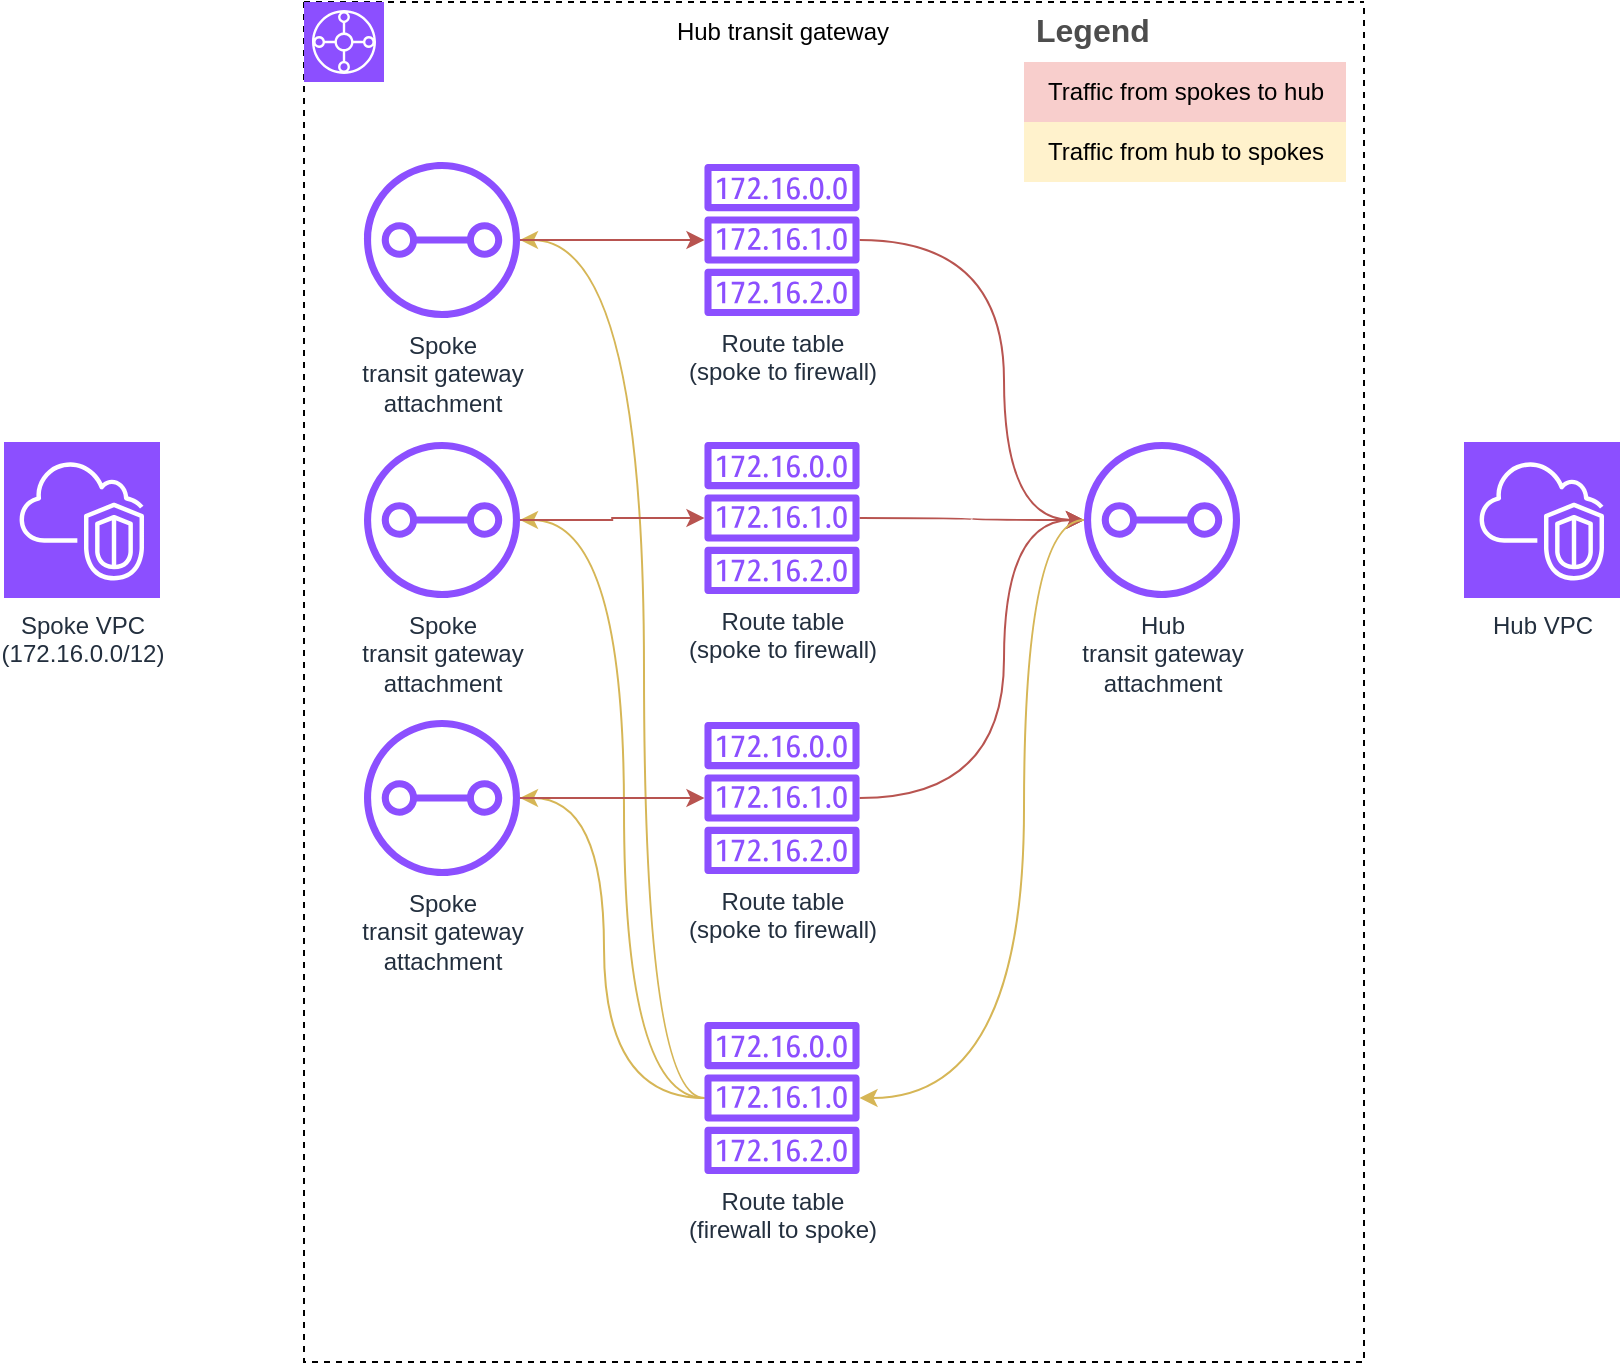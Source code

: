 <mxfile version="26.1.1">
  <diagram name="Page-1" id="tYWkpFjugVyIhqSa52aw">
    <mxGraphModel dx="1434" dy="749" grid="1" gridSize="10" guides="1" tooltips="1" connect="1" arrows="1" fold="1" page="1" pageScale="1" pageWidth="850" pageHeight="1100" math="0" shadow="0">
      <root>
        <mxCell id="0" />
        <mxCell id="1" parent="0" />
        <mxCell id="ZivhqzZswGJpU1-0bC7G-1" value="" style="swimlane;startSize=0;dashed=1;" vertex="1" parent="1">
          <mxGeometry x="160" y="80" width="530" height="680" as="geometry" />
        </mxCell>
        <mxCell id="ZivhqzZswGJpU1-0bC7G-2" value="" style="sketch=0;points=[[0,0,0],[0.25,0,0],[0.5,0,0],[0.75,0,0],[1,0,0],[0,1,0],[0.25,1,0],[0.5,1,0],[0.75,1,0],[1,1,0],[0,0.25,0],[0,0.5,0],[0,0.75,0],[1,0.25,0],[1,0.5,0],[1,0.75,0]];outlineConnect=0;fontColor=#232F3E;fillColor=#8C4FFF;strokeColor=#ffffff;dashed=0;verticalLabelPosition=bottom;verticalAlign=top;align=center;html=1;fontSize=12;fontStyle=0;aspect=fixed;shape=mxgraph.aws4.resourceIcon;resIcon=mxgraph.aws4.transit_gateway;" vertex="1" parent="ZivhqzZswGJpU1-0bC7G-1">
          <mxGeometry width="40" height="40" as="geometry" />
        </mxCell>
        <mxCell id="ZivhqzZswGJpU1-0bC7G-3" style="edgeStyle=orthogonalEdgeStyle;rounded=0;orthogonalLoop=1;jettySize=auto;html=1;curved=1;fillColor=#fff2cc;strokeColor=#d6b656;" edge="1" parent="ZivhqzZswGJpU1-0bC7G-1" source="ZivhqzZswGJpU1-0bC7G-6" target="ZivhqzZswGJpU1-0bC7G-18">
          <mxGeometry relative="1" as="geometry">
            <Array as="points">
              <mxPoint x="150" y="548" />
              <mxPoint x="150" y="398" />
            </Array>
          </mxGeometry>
        </mxCell>
        <mxCell id="ZivhqzZswGJpU1-0bC7G-4" style="edgeStyle=orthogonalEdgeStyle;rounded=0;orthogonalLoop=1;jettySize=auto;html=1;curved=1;fillColor=#fff2cc;strokeColor=#d6b656;" edge="1" parent="ZivhqzZswGJpU1-0bC7G-1" source="ZivhqzZswGJpU1-0bC7G-6" target="ZivhqzZswGJpU1-0bC7G-16">
          <mxGeometry relative="1" as="geometry">
            <Array as="points">
              <mxPoint x="160" y="548" />
              <mxPoint x="160" y="259" />
            </Array>
          </mxGeometry>
        </mxCell>
        <mxCell id="ZivhqzZswGJpU1-0bC7G-5" style="edgeStyle=orthogonalEdgeStyle;rounded=0;orthogonalLoop=1;jettySize=auto;html=1;curved=1;fillColor=#fff2cc;strokeColor=#d6b656;" edge="1" parent="ZivhqzZswGJpU1-0bC7G-1" source="ZivhqzZswGJpU1-0bC7G-6" target="ZivhqzZswGJpU1-0bC7G-14">
          <mxGeometry relative="1" as="geometry">
            <Array as="points">
              <mxPoint x="170" y="548" />
              <mxPoint x="170" y="119" />
            </Array>
          </mxGeometry>
        </mxCell>
        <mxCell id="ZivhqzZswGJpU1-0bC7G-6" value="&lt;div&gt;Route table&lt;/div&gt;&lt;div&gt;(firewall to spoke)&lt;/div&gt;" style="sketch=0;outlineConnect=0;fontColor=#232F3E;gradientColor=none;fillColor=#8C4FFF;strokeColor=none;dashed=0;verticalLabelPosition=bottom;verticalAlign=top;align=center;html=1;fontSize=12;fontStyle=0;aspect=fixed;pointerEvents=1;shape=mxgraph.aws4.route_table;" vertex="1" parent="ZivhqzZswGJpU1-0bC7G-1">
          <mxGeometry x="200" y="510" width="78" height="76" as="geometry" />
        </mxCell>
        <mxCell id="ZivhqzZswGJpU1-0bC7G-7" style="edgeStyle=orthogonalEdgeStyle;rounded=0;orthogonalLoop=1;jettySize=auto;html=1;curved=1;strokeColor=#b85450;fillColor=#f8cecc;" edge="1" parent="ZivhqzZswGJpU1-0bC7G-1" source="ZivhqzZswGJpU1-0bC7G-8" target="ZivhqzZswGJpU1-0bC7G-20">
          <mxGeometry relative="1" as="geometry">
            <Array as="points">
              <mxPoint x="350" y="119" />
              <mxPoint x="350" y="259" />
            </Array>
          </mxGeometry>
        </mxCell>
        <mxCell id="ZivhqzZswGJpU1-0bC7G-8" value="&lt;div&gt;Route table&lt;/div&gt;&lt;div&gt;(spoke to firewall)&lt;/div&gt;" style="sketch=0;outlineConnect=0;fontColor=#232F3E;gradientColor=none;fillColor=#8C4FFF;strokeColor=none;dashed=0;verticalLabelPosition=bottom;verticalAlign=top;align=center;html=1;fontSize=12;fontStyle=0;aspect=fixed;pointerEvents=1;shape=mxgraph.aws4.route_table;" vertex="1" parent="ZivhqzZswGJpU1-0bC7G-1">
          <mxGeometry x="200" y="81" width="78" height="76" as="geometry" />
        </mxCell>
        <mxCell id="ZivhqzZswGJpU1-0bC7G-9" style="edgeStyle=orthogonalEdgeStyle;rounded=0;orthogonalLoop=1;jettySize=auto;html=1;curved=1;fillColor=#f8cecc;strokeColor=#b85450;" edge="1" parent="ZivhqzZswGJpU1-0bC7G-1" source="ZivhqzZswGJpU1-0bC7G-10" target="ZivhqzZswGJpU1-0bC7G-20">
          <mxGeometry relative="1" as="geometry">
            <Array as="points">
              <mxPoint x="350" y="398" />
              <mxPoint x="350" y="259" />
            </Array>
          </mxGeometry>
        </mxCell>
        <mxCell id="ZivhqzZswGJpU1-0bC7G-10" value="&lt;div&gt;Route table&lt;/div&gt;&lt;div&gt;(spoke to firewall)&lt;/div&gt;" style="sketch=0;outlineConnect=0;fontColor=#232F3E;gradientColor=none;fillColor=#8C4FFF;strokeColor=none;dashed=0;verticalLabelPosition=bottom;verticalAlign=top;align=center;html=1;fontSize=12;fontStyle=0;aspect=fixed;pointerEvents=1;shape=mxgraph.aws4.route_table;" vertex="1" parent="ZivhqzZswGJpU1-0bC7G-1">
          <mxGeometry x="200" y="360" width="78" height="76" as="geometry" />
        </mxCell>
        <mxCell id="ZivhqzZswGJpU1-0bC7G-11" style="edgeStyle=orthogonalEdgeStyle;rounded=0;orthogonalLoop=1;jettySize=auto;html=1;curved=1;fillColor=#f8cecc;strokeColor=#b85450;" edge="1" parent="ZivhqzZswGJpU1-0bC7G-1" source="ZivhqzZswGJpU1-0bC7G-12" target="ZivhqzZswGJpU1-0bC7G-20">
          <mxGeometry relative="1" as="geometry" />
        </mxCell>
        <mxCell id="ZivhqzZswGJpU1-0bC7G-12" value="&lt;div&gt;Route table&lt;/div&gt;&lt;div&gt;(spoke to firewall)&lt;/div&gt;" style="sketch=0;outlineConnect=0;fontColor=#232F3E;gradientColor=none;fillColor=#8C4FFF;strokeColor=none;dashed=0;verticalLabelPosition=bottom;verticalAlign=top;align=center;html=1;fontSize=12;fontStyle=0;aspect=fixed;pointerEvents=1;shape=mxgraph.aws4.route_table;" vertex="1" parent="ZivhqzZswGJpU1-0bC7G-1">
          <mxGeometry x="200" y="220" width="78" height="76" as="geometry" />
        </mxCell>
        <mxCell id="ZivhqzZswGJpU1-0bC7G-13" style="edgeStyle=orthogonalEdgeStyle;rounded=0;orthogonalLoop=1;jettySize=auto;html=1;fontColor=#EA6B66;strokeColor=#b85450;fillColor=#f8cecc;" edge="1" parent="ZivhqzZswGJpU1-0bC7G-1" source="ZivhqzZswGJpU1-0bC7G-14" target="ZivhqzZswGJpU1-0bC7G-8">
          <mxGeometry relative="1" as="geometry" />
        </mxCell>
        <mxCell id="ZivhqzZswGJpU1-0bC7G-14" value="&lt;div&gt;Spoke&lt;/div&gt;&lt;div&gt;transit gateway&lt;/div&gt;&lt;div&gt;attachment&lt;/div&gt;" style="sketch=0;outlineConnect=0;fontColor=#232F3E;gradientColor=none;fillColor=#8C4FFF;strokeColor=none;dashed=0;verticalLabelPosition=bottom;verticalAlign=top;align=center;html=1;fontSize=12;fontStyle=0;aspect=fixed;pointerEvents=1;shape=mxgraph.aws4.transit_gateway_attachment;" vertex="1" parent="ZivhqzZswGJpU1-0bC7G-1">
          <mxGeometry x="30" y="80" width="78" height="78" as="geometry" />
        </mxCell>
        <mxCell id="ZivhqzZswGJpU1-0bC7G-15" style="edgeStyle=orthogonalEdgeStyle;rounded=0;orthogonalLoop=1;jettySize=auto;html=1;strokeColor=#b85450;fillColor=#f8cecc;" edge="1" parent="ZivhqzZswGJpU1-0bC7G-1" source="ZivhqzZswGJpU1-0bC7G-16" target="ZivhqzZswGJpU1-0bC7G-12">
          <mxGeometry relative="1" as="geometry" />
        </mxCell>
        <mxCell id="ZivhqzZswGJpU1-0bC7G-16" value="&lt;div&gt;Spoke&lt;/div&gt;&lt;div&gt;transit gateway&lt;/div&gt;&lt;div&gt;attachment&lt;/div&gt;" style="sketch=0;outlineConnect=0;fontColor=#232F3E;gradientColor=none;fillColor=#8C4FFF;strokeColor=none;dashed=0;verticalLabelPosition=bottom;verticalAlign=top;align=center;html=1;fontSize=12;fontStyle=0;aspect=fixed;pointerEvents=1;shape=mxgraph.aws4.transit_gateway_attachment;" vertex="1" parent="ZivhqzZswGJpU1-0bC7G-1">
          <mxGeometry x="30" y="220" width="78" height="78" as="geometry" />
        </mxCell>
        <mxCell id="ZivhqzZswGJpU1-0bC7G-17" style="edgeStyle=orthogonalEdgeStyle;rounded=0;orthogonalLoop=1;jettySize=auto;html=1;fillColor=#f8cecc;strokeColor=#b85450;" edge="1" parent="ZivhqzZswGJpU1-0bC7G-1" source="ZivhqzZswGJpU1-0bC7G-18" target="ZivhqzZswGJpU1-0bC7G-10">
          <mxGeometry relative="1" as="geometry" />
        </mxCell>
        <mxCell id="ZivhqzZswGJpU1-0bC7G-18" value="&lt;div&gt;Spoke&lt;/div&gt;&lt;div&gt;transit gateway&lt;/div&gt;&lt;div&gt;attachment&lt;/div&gt;" style="sketch=0;outlineConnect=0;fontColor=#232F3E;gradientColor=none;fillColor=#8C4FFF;strokeColor=none;dashed=0;verticalLabelPosition=bottom;verticalAlign=top;align=center;html=1;fontSize=12;fontStyle=0;aspect=fixed;pointerEvents=1;shape=mxgraph.aws4.transit_gateway_attachment;" vertex="1" parent="ZivhqzZswGJpU1-0bC7G-1">
          <mxGeometry x="30" y="359" width="78" height="78" as="geometry" />
        </mxCell>
        <mxCell id="ZivhqzZswGJpU1-0bC7G-19" style="edgeStyle=orthogonalEdgeStyle;rounded=0;orthogonalLoop=1;jettySize=auto;html=1;curved=1;fillColor=#fff2cc;strokeColor=#d6b656;" edge="1" parent="ZivhqzZswGJpU1-0bC7G-1" source="ZivhqzZswGJpU1-0bC7G-20" target="ZivhqzZswGJpU1-0bC7G-6">
          <mxGeometry relative="1" as="geometry">
            <Array as="points">
              <mxPoint x="360" y="259" />
              <mxPoint x="360" y="548" />
            </Array>
          </mxGeometry>
        </mxCell>
        <mxCell id="ZivhqzZswGJpU1-0bC7G-20" value="&lt;div&gt;Hub&lt;/div&gt;&lt;div&gt;transit gateway&lt;/div&gt;&lt;div&gt;attachment&lt;/div&gt;" style="sketch=0;outlineConnect=0;fontColor=#232F3E;gradientColor=none;fillColor=#8C4FFF;strokeColor=none;dashed=0;verticalLabelPosition=bottom;verticalAlign=top;align=center;html=1;fontSize=12;fontStyle=0;aspect=fixed;pointerEvents=1;shape=mxgraph.aws4.transit_gateway_attachment;" vertex="1" parent="ZivhqzZswGJpU1-0bC7G-1">
          <mxGeometry x="390" y="220" width="78" height="78" as="geometry" />
        </mxCell>
        <mxCell id="ZivhqzZswGJpU1-0bC7G-21" value="Hub transit gateway" style="text;html=1;align=center;verticalAlign=middle;resizable=0;points=[];autosize=1;strokeColor=none;fillColor=none;" vertex="1" parent="ZivhqzZswGJpU1-0bC7G-1">
          <mxGeometry x="174" width="130" height="30" as="geometry" />
        </mxCell>
        <mxCell id="ZivhqzZswGJpU1-0bC7G-22" value="Legend" style="shape=table;startSize=30;container=1;collapsible=0;childLayout=tableLayout;fontSize=16;align=left;verticalAlign=top;fillColor=none;strokeColor=none;fontColor=#4D4D4D;fontStyle=1;spacingLeft=6;spacing=0;resizable=0;" vertex="1" parent="ZivhqzZswGJpU1-0bC7G-1">
          <mxGeometry x="360" width="161" height="90" as="geometry" />
        </mxCell>
        <mxCell id="ZivhqzZswGJpU1-0bC7G-23" value="" style="shape=tableRow;horizontal=0;startSize=0;swimlaneHead=0;swimlaneBody=0;strokeColor=inherit;top=0;left=0;bottom=0;right=0;collapsible=0;dropTarget=0;fillColor=none;points=[[0,0.5],[1,0.5]];portConstraint=eastwest;fontSize=12;" vertex="1" parent="ZivhqzZswGJpU1-0bC7G-22">
          <mxGeometry y="30" width="161" height="30" as="geometry" />
        </mxCell>
        <mxCell id="ZivhqzZswGJpU1-0bC7G-24" value="Traffic from spokes to hub" style="shape=partialRectangle;html=1;whiteSpace=wrap;connectable=0;strokeColor=#b85450;overflow=hidden;fillColor=#f8cecc;top=0;left=0;bottom=0;right=0;pointerEvents=1;fontSize=12;align=left;spacingLeft=10;spacingRight=4;" vertex="1" parent="ZivhqzZswGJpU1-0bC7G-23">
          <mxGeometry width="161" height="30" as="geometry">
            <mxRectangle width="161" height="30" as="alternateBounds" />
          </mxGeometry>
        </mxCell>
        <mxCell id="ZivhqzZswGJpU1-0bC7G-25" value="" style="shape=tableRow;horizontal=0;startSize=0;swimlaneHead=0;swimlaneBody=0;strokeColor=inherit;top=0;left=0;bottom=0;right=0;collapsible=0;dropTarget=0;fillColor=none;points=[[0,0.5],[1,0.5]];portConstraint=eastwest;fontSize=12;" vertex="1" parent="ZivhqzZswGJpU1-0bC7G-22">
          <mxGeometry y="60" width="161" height="30" as="geometry" />
        </mxCell>
        <mxCell id="ZivhqzZswGJpU1-0bC7G-26" value="Traffic from hub to spokes" style="shape=partialRectangle;html=1;whiteSpace=wrap;connectable=0;strokeColor=#d6b656;overflow=hidden;fillColor=#fff2cc;top=0;left=0;bottom=0;right=0;pointerEvents=1;fontSize=12;align=left;spacingLeft=10;spacingRight=4;" vertex="1" parent="ZivhqzZswGJpU1-0bC7G-25">
          <mxGeometry width="161" height="30" as="geometry">
            <mxRectangle width="161" height="30" as="alternateBounds" />
          </mxGeometry>
        </mxCell>
        <mxCell id="ZivhqzZswGJpU1-0bC7G-27" value="Hub VPC" style="sketch=0;points=[[0,0,0],[0.25,0,0],[0.5,0,0],[0.75,0,0],[1,0,0],[0,1,0],[0.25,1,0],[0.5,1,0],[0.75,1,0],[1,1,0],[0,0.25,0],[0,0.5,0],[0,0.75,0],[1,0.25,0],[1,0.5,0],[1,0.75,0]];outlineConnect=0;fontColor=#232F3E;fillColor=#8C4FFF;strokeColor=#ffffff;dashed=0;verticalLabelPosition=bottom;verticalAlign=top;align=center;html=1;fontSize=12;fontStyle=0;aspect=fixed;shape=mxgraph.aws4.resourceIcon;resIcon=mxgraph.aws4.vpc;" vertex="1" parent="1">
          <mxGeometry x="740" y="300" width="78" height="78" as="geometry" />
        </mxCell>
        <mxCell id="ZivhqzZswGJpU1-0bC7G-28" value="&lt;div&gt;Spoke VPC&lt;/div&gt;&lt;div&gt;(172.16.0.0/12)&lt;/div&gt;" style="sketch=0;points=[[0,0,0],[0.25,0,0],[0.5,0,0],[0.75,0,0],[1,0,0],[0,1,0],[0.25,1,0],[0.5,1,0],[0.75,1,0],[1,1,0],[0,0.25,0],[0,0.5,0],[0,0.75,0],[1,0.25,0],[1,0.5,0],[1,0.75,0]];outlineConnect=0;fontColor=#232F3E;fillColor=#8C4FFF;strokeColor=#ffffff;dashed=0;verticalLabelPosition=bottom;verticalAlign=top;align=center;html=1;fontSize=12;fontStyle=0;aspect=fixed;shape=mxgraph.aws4.resourceIcon;resIcon=mxgraph.aws4.vpc;" vertex="1" parent="1">
          <mxGeometry x="10" y="300" width="78" height="78" as="geometry" />
        </mxCell>
      </root>
    </mxGraphModel>
  </diagram>
</mxfile>

